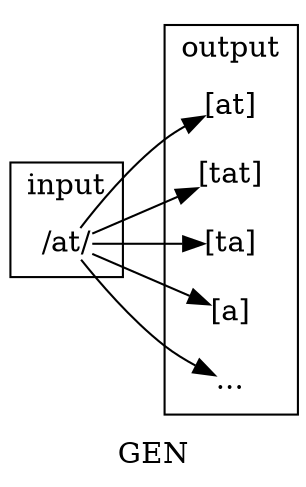 digraph G {
    label="GEN";
    node [shape=plain];
    rankdir=LR;
    subgraph cluster_in {
        "/at/";
        label="input";
    }
    subgraph cluster_out {
        label="output";
        "[at]";
        "[tat]";
        "[ta]";
        "[a]";
        "...";
    }
    "/at/" -> "[at]";
    "/at/" -> "[tat]";
    "/at/" -> "[ta]";
    "/at/" -> "[a]"; 
    "/at/" -> "...";
}

